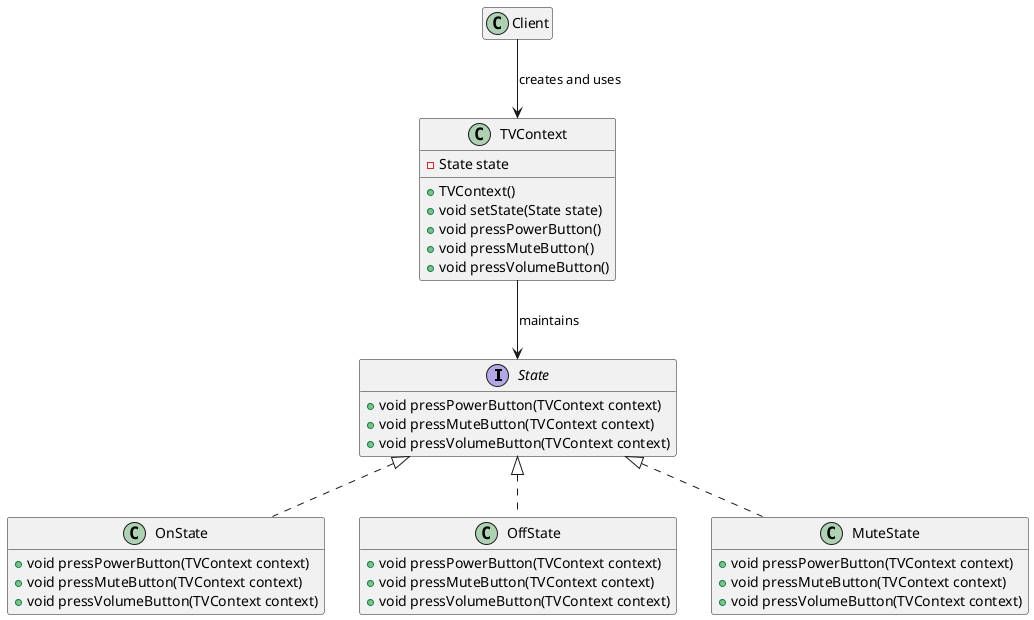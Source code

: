 @startuml
hide empty members

interface State {
    +void pressPowerButton(TVContext context)
    +void pressMuteButton(TVContext context)
    +void pressVolumeButton(TVContext context)
}

class OnState implements State {
    +void pressPowerButton(TVContext context)
    +void pressMuteButton(TVContext context)
    +void pressVolumeButton(TVContext context)
}

class OffState implements State {
    +void pressPowerButton(TVContext context)
    +void pressMuteButton(TVContext context)
    +void pressVolumeButton(TVContext context)
}

class MuteState implements State {
    +void pressPowerButton(TVContext context)
    +void pressMuteButton(TVContext context)
    +void pressVolumeButton(TVContext context)
}

class TVContext {
    -State state
    +TVContext()
    +void setState(State state)
    +void pressPowerButton()
    +void pressMuteButton()
    +void pressVolumeButton()
}

TVContext --> State : maintains

Client --> TVContext: creates and uses

@enduml
